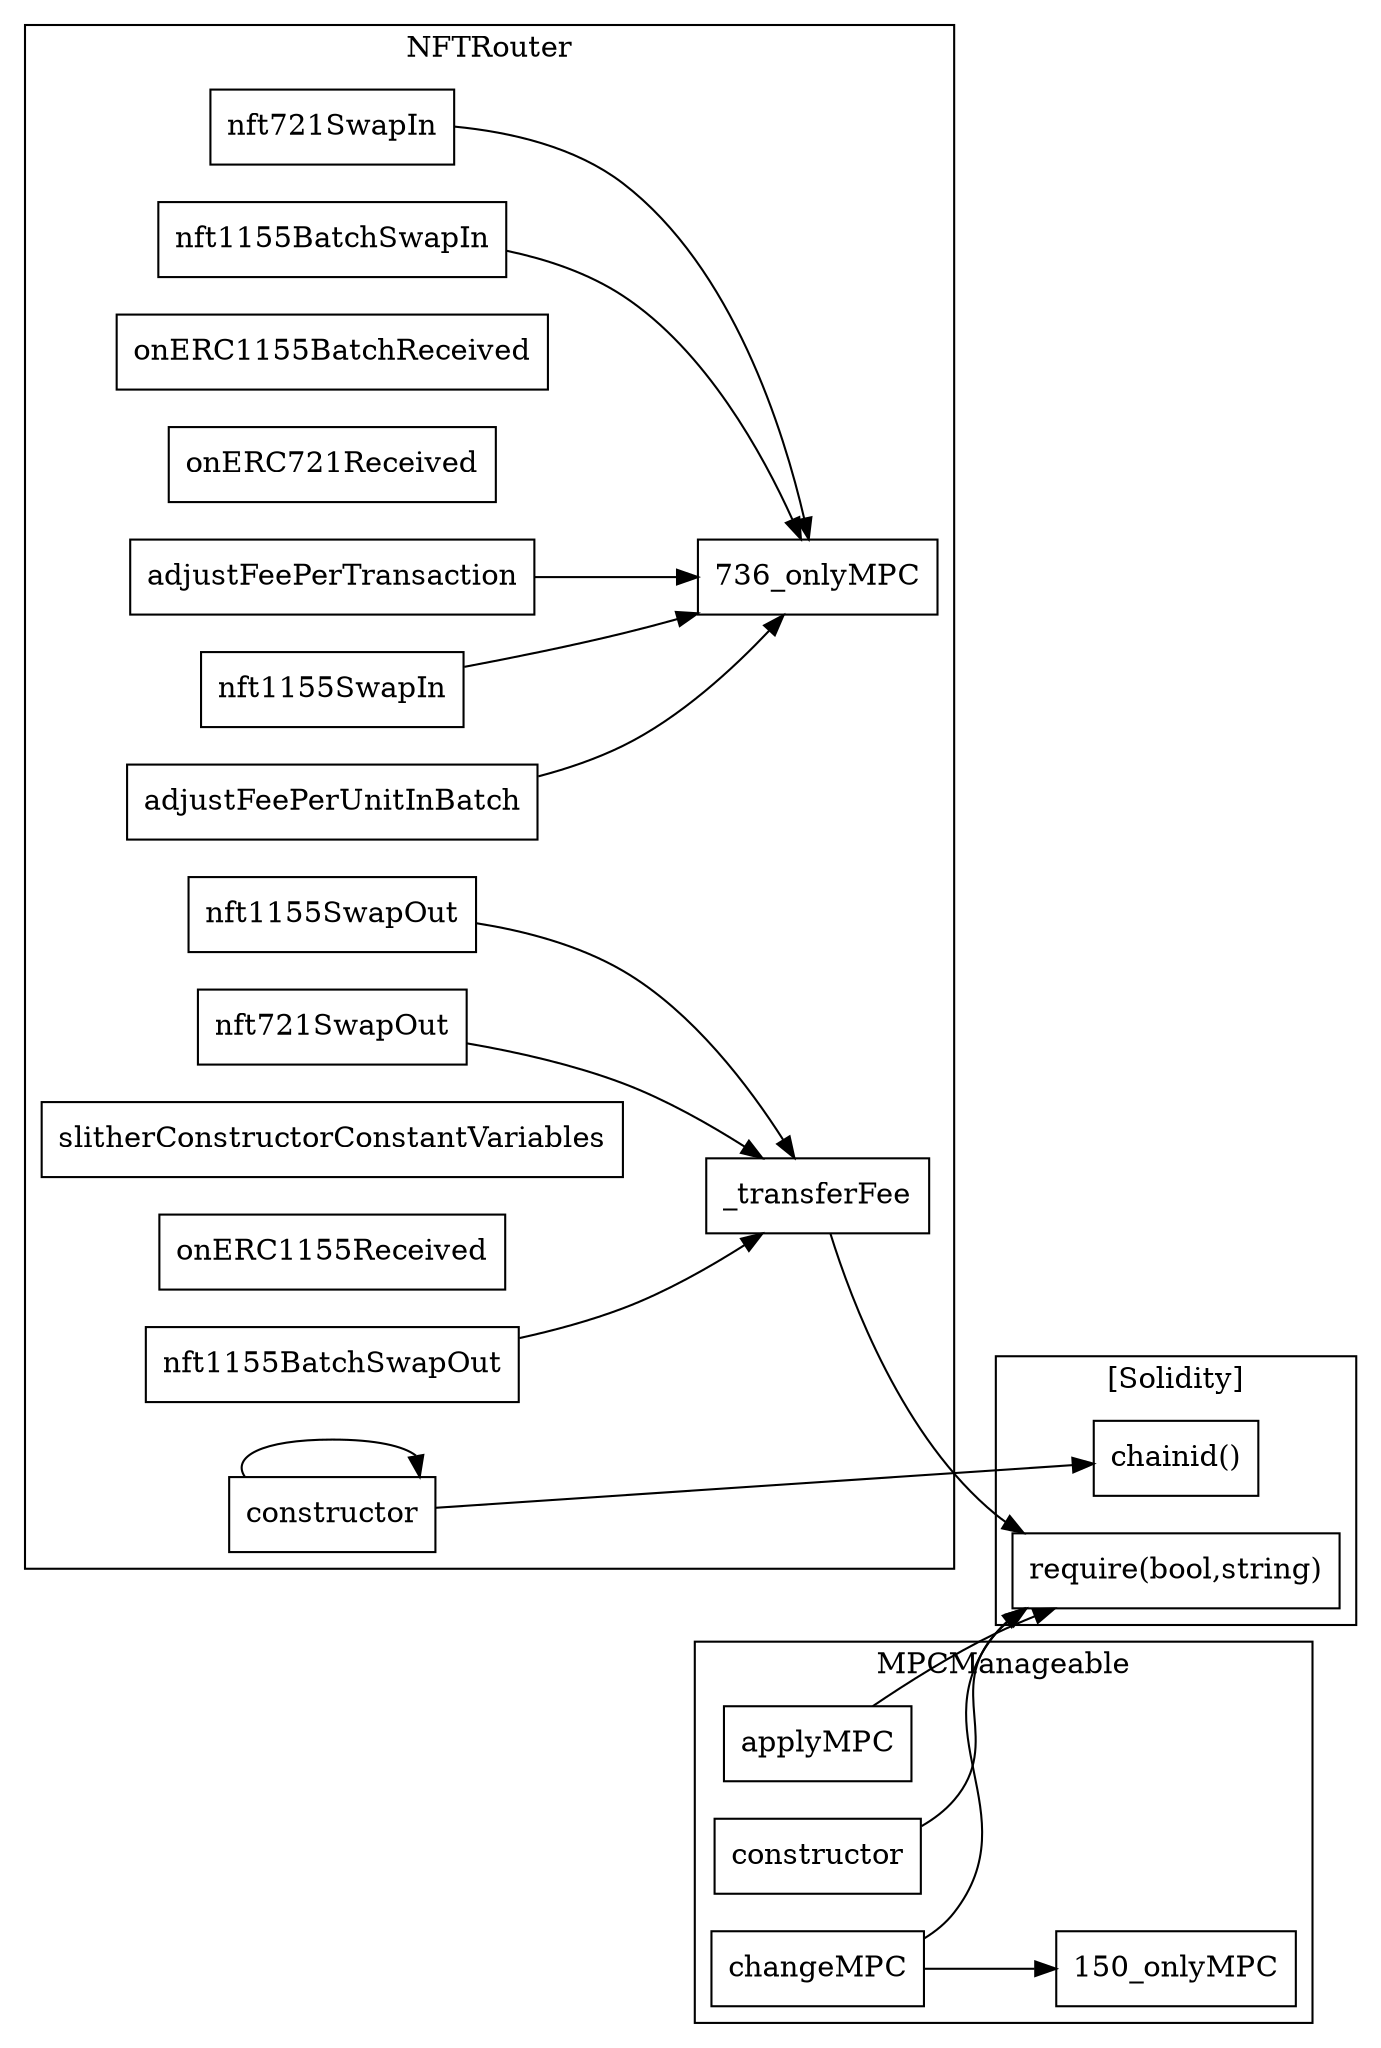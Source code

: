 strict digraph {
rankdir="LR"
node [shape=box]
subgraph cluster_736_NFTRouter {
label = "NFTRouter"
"736_nft1155SwapIn" [label="nft1155SwapIn"]
"736_adjustFeePerUnitInBatch" [label="adjustFeePerUnitInBatch"]
"736_onERC1155BatchReceived" [label="onERC1155BatchReceived"]
"736_onERC721Received" [label="onERC721Received"]
"736_constructor" [label="constructor"]
"736_nft721SwapIn" [label="nft721SwapIn"]
"736_nft1155BatchSwapOut" [label="nft1155BatchSwapOut"]
"736__transferFee" [label="_transferFee"]
"736_nft1155SwapOut" [label="nft1155SwapOut"]
"736_nft721SwapOut" [label="nft721SwapOut"]
"736_slitherConstructorConstantVariables" [label="slitherConstructorConstantVariables"]
"736_onERC1155Received" [label="onERC1155Received"]
"736_nft1155BatchSwapIn" [label="nft1155BatchSwapIn"]
"736_adjustFeePerTransaction" [label="adjustFeePerTransaction"]
"736_nft1155SwapOut" -> "736__transferFee"
"736_nft1155BatchSwapOut" -> "736__transferFee"
"736_nft1155BatchSwapIn" -> "736_onlyMPC"
"736_constructor" -> "736_constructor"
"736_nft721SwapIn" -> "736_onlyMPC"
"736_adjustFeePerUnitInBatch" -> "736_onlyMPC"
"736_adjustFeePerTransaction" -> "736_onlyMPC"
"736_nft721SwapOut" -> "736__transferFee"
"736_nft1155SwapIn" -> "736_onlyMPC"
}subgraph cluster_150_MPCManageable {
label = "MPCManageable"
"150_applyMPC" [label="applyMPC"]
"150_constructor" [label="constructor"]
"150_changeMPC" [label="changeMPC"]
"150_changeMPC" -> "150_onlyMPC"
}subgraph cluster_solidity {
label = "[Solidity]"
"require(bool,string)" 
"chainid()" 
"736__transferFee" -> "require(bool,string)"
"150_constructor" -> "require(bool,string)"
"150_changeMPC" -> "require(bool,string)"
"150_applyMPC" -> "require(bool,string)"
"736_constructor" -> "chainid()"
}
}